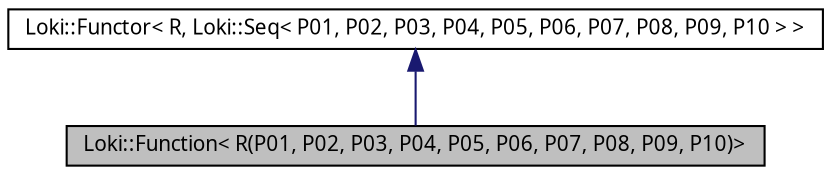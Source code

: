 digraph G
{
  bgcolor="transparent";
  edge [fontname="FreeSans.ttf",fontsize=10,labelfontname="FreeSans.ttf",labelfontsize=10];
  node [fontname="FreeSans.ttf",fontsize=10,shape=record];
  Node1 [label="Loki::Function\< R(P01, P02, P03, P04, P05, P06, P07, P08, P09, P10)\>",height=0.2,width=0.4,color="black", fillcolor="grey75", style="filled" fontcolor="black"];
  Node2 -> Node1 [dir=back,color="midnightblue",fontsize=10,style="solid",fontname="FreeSans.ttf"];
  Node2 [label="Loki::Functor\< R, Loki::Seq\< P01, P02, P03, P04, P05, P06, P07, P08, P09, P10 \> \>",height=0.2,width=0.4,color="black",URL="$a00160.html"];
}
